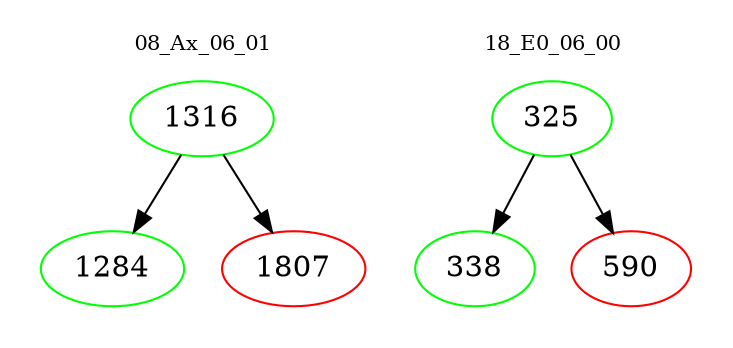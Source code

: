 digraph{
subgraph cluster_0 {
color = white
label = "08_Ax_06_01";
fontsize=10;
T0_1316 [label="1316", color="green"]
T0_1316 -> T0_1284 [color="black"]
T0_1284 [label="1284", color="green"]
T0_1316 -> T0_1807 [color="black"]
T0_1807 [label="1807", color="red"]
}
subgraph cluster_1 {
color = white
label = "18_E0_06_00";
fontsize=10;
T1_325 [label="325", color="green"]
T1_325 -> T1_338 [color="black"]
T1_338 [label="338", color="green"]
T1_325 -> T1_590 [color="black"]
T1_590 [label="590", color="red"]
}
}
